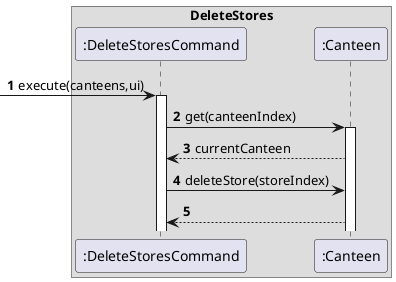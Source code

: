 @startuml
'https://plantuml.com/sequence-diagram

autonumber
box DeleteStores


->":DeleteStoresCommand": execute(canteens,ui)
activate ":DeleteStoresCommand"
":DeleteStoresCommand"->":Canteen":get(canteenIndex)
activate ":Canteen"
":Canteen"-->":DeleteStoresCommand":currentCanteen
":DeleteStoresCommand"->":Canteen":deleteStore(storeIndex)
":Canteen"-->":DeleteStoresCommand"

@enduml